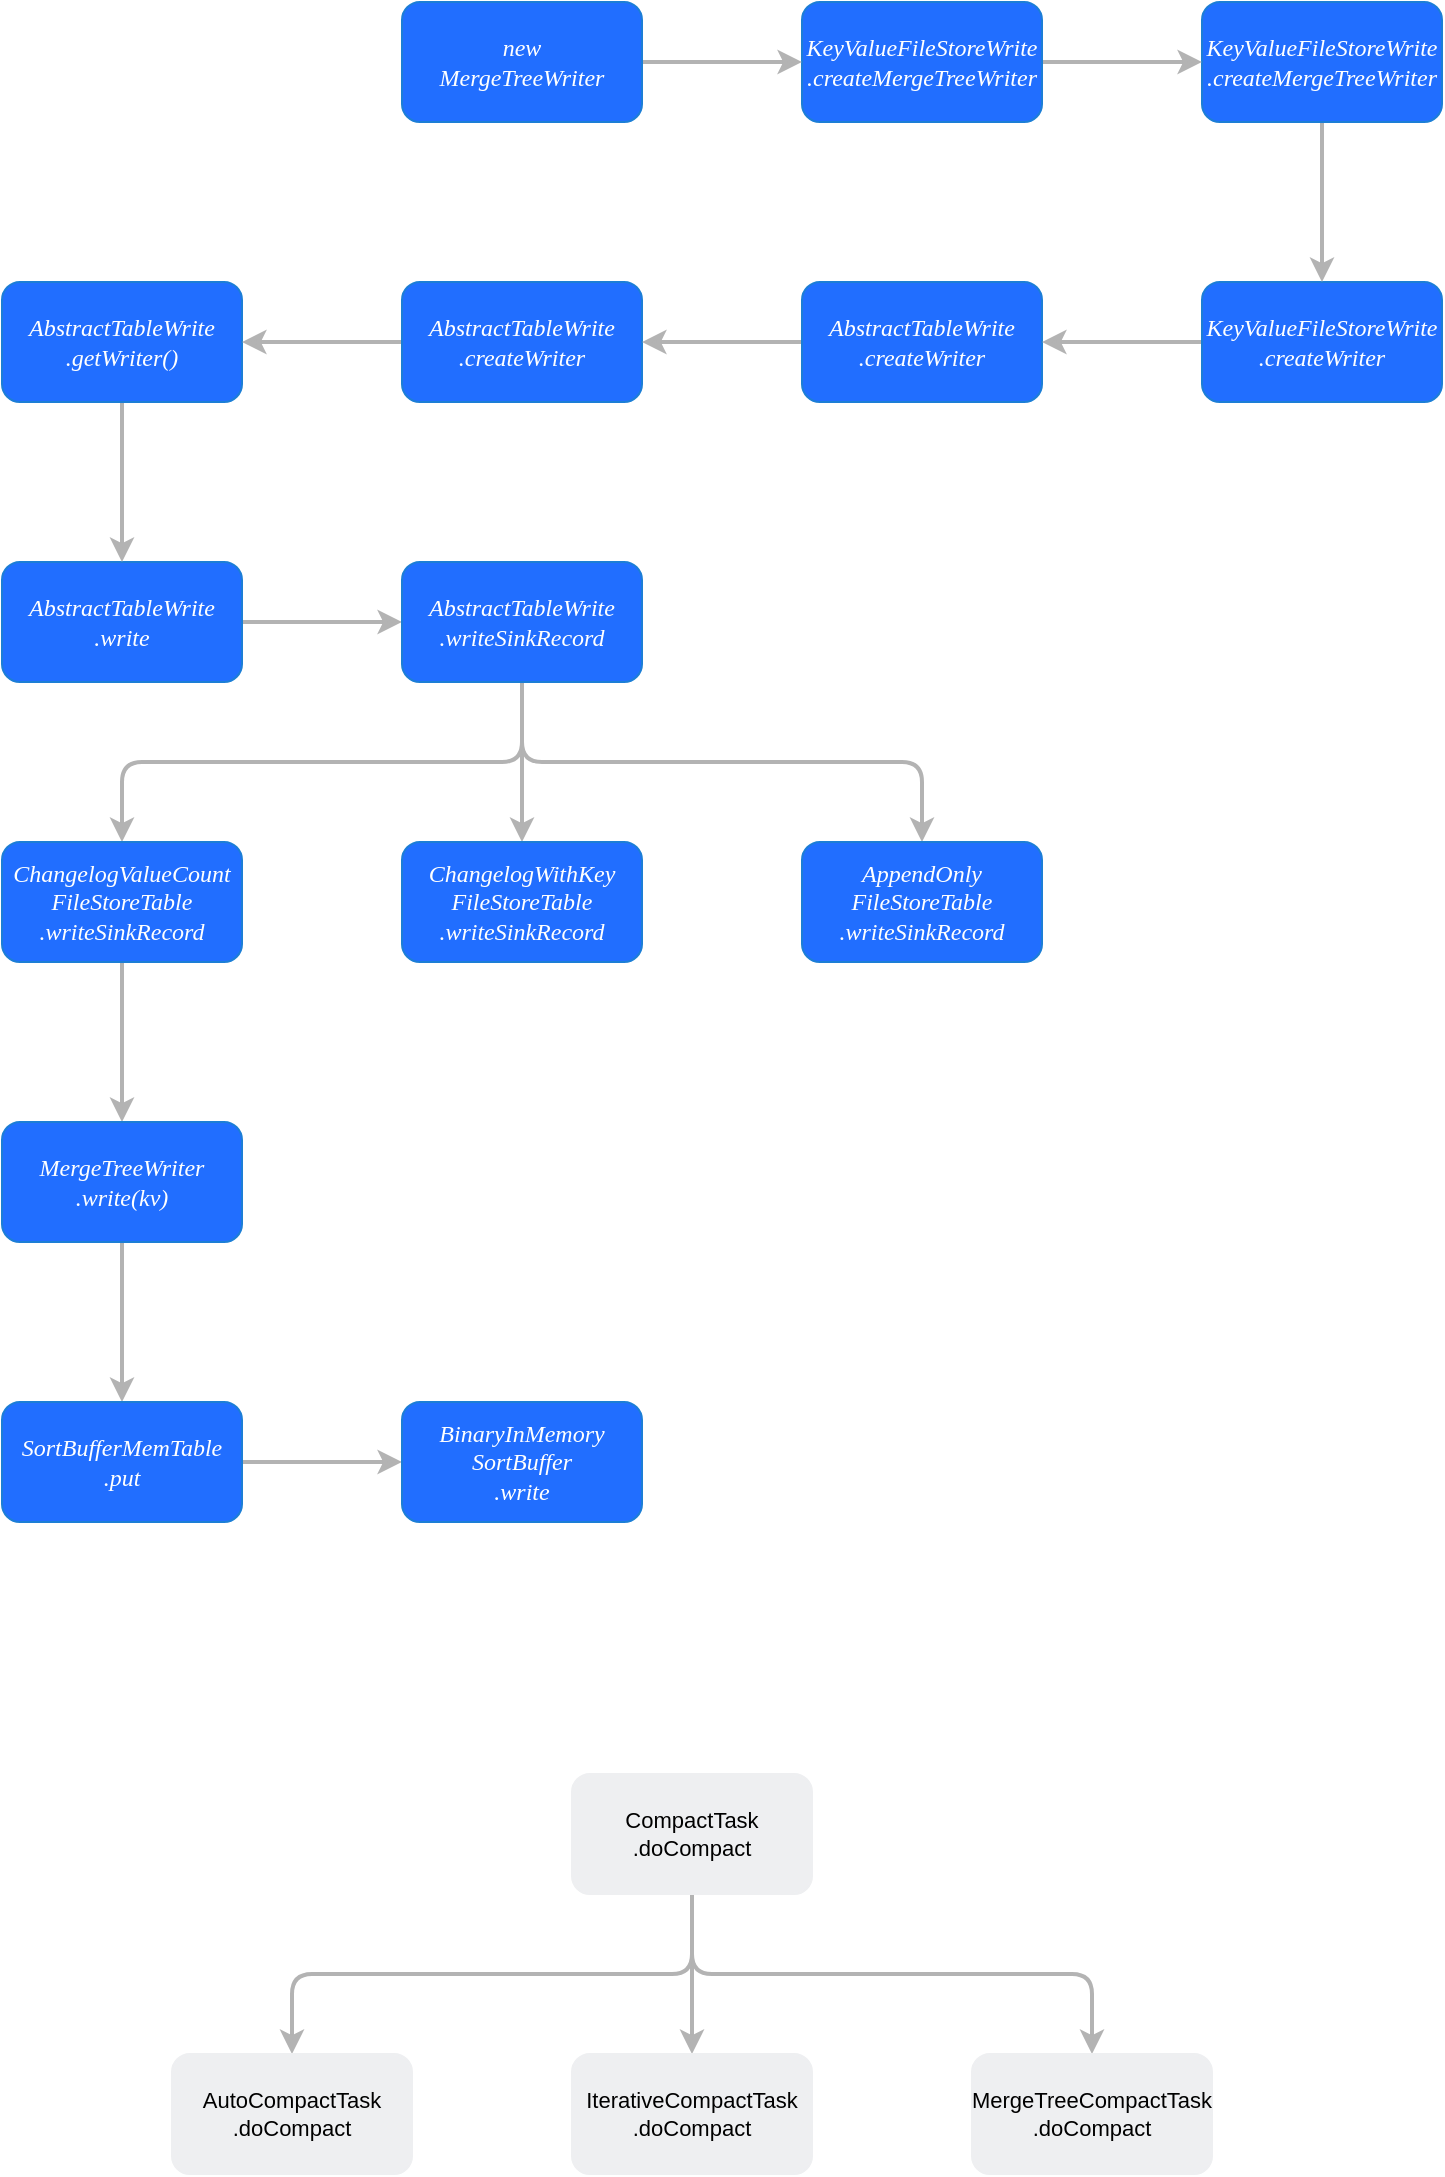 <mxfile version="20.4.2" type="github">
  <diagram id="SSZb4LGcScfZeePBLPw1" name="第 1 页">
    <mxGraphModel dx="1422" dy="762" grid="0" gridSize="10" guides="1" tooltips="1" connect="1" arrows="1" fold="1" page="1" pageScale="1" pageWidth="827" pageHeight="1169" math="0" shadow="0">
      <root>
        <mxCell id="0" />
        <mxCell id="1" parent="0" />
        <mxCell id="ybn0plZ0nBdsRySHem8g-25" value="" style="edgeStyle=orthogonalEdgeStyle;rounded=0;orthogonalLoop=1;jettySize=auto;html=1;strokeColor=#B3B3B3;strokeWidth=2;" edge="1" parent="1" source="ybn0plZ0nBdsRySHem8g-1" target="ybn0plZ0nBdsRySHem8g-24">
          <mxGeometry relative="1" as="geometry" />
        </mxCell>
        <mxCell id="ybn0plZ0nBdsRySHem8g-1" value="AbstractTableWrite&lt;br&gt;.write" style="rounded=1;whiteSpace=wrap;html=1;fillColor=#216EFF;strokeColor=#1C7ED6;fontColor=#FFFFFF;fontFamily=Comic Sans MS;fontStyle=2" vertex="1" parent="1">
          <mxGeometry x="40" y="302" width="120" height="60" as="geometry" />
        </mxCell>
        <mxCell id="ybn0plZ0nBdsRySHem8g-6" style="edgeStyle=orthogonalEdgeStyle;rounded=0;orthogonalLoop=1;jettySize=auto;html=1;exitX=0.5;exitY=1;exitDx=0;exitDy=0;entryX=0.5;entryY=0;entryDx=0;entryDy=0;strokeColor=#B3B3B3;strokeWidth=2;" edge="1" parent="1" source="ybn0plZ0nBdsRySHem8g-4" target="ybn0plZ0nBdsRySHem8g-1">
          <mxGeometry relative="1" as="geometry" />
        </mxCell>
        <mxCell id="ybn0plZ0nBdsRySHem8g-4" value="AbstractTableWrite&lt;br&gt;.getWriter()" style="rounded=1;whiteSpace=wrap;html=1;fillColor=#216EFF;strokeColor=#1C7ED6;fontColor=#FFFFFF;fontFamily=Comic Sans MS;fontStyle=2" vertex="1" parent="1">
          <mxGeometry x="40" y="162" width="120" height="60" as="geometry" />
        </mxCell>
        <mxCell id="ybn0plZ0nBdsRySHem8g-15" style="edgeStyle=orthogonalEdgeStyle;rounded=0;orthogonalLoop=1;jettySize=auto;html=1;exitX=0;exitY=0.5;exitDx=0;exitDy=0;entryX=1;entryY=0.5;entryDx=0;entryDy=0;strokeColor=#B3B3B3;strokeWidth=2;" edge="1" parent="1" source="ybn0plZ0nBdsRySHem8g-7" target="ybn0plZ0nBdsRySHem8g-4">
          <mxGeometry relative="1" as="geometry" />
        </mxCell>
        <mxCell id="ybn0plZ0nBdsRySHem8g-7" value="AbstractTableWrite&lt;br&gt;.createWriter" style="rounded=1;whiteSpace=wrap;html=1;fillColor=#216EFF;strokeColor=#1C7ED6;fontColor=#FFFFFF;fontFamily=Comic Sans MS;fontStyle=2" vertex="1" parent="1">
          <mxGeometry x="240" y="162" width="120" height="60" as="geometry" />
        </mxCell>
        <mxCell id="ybn0plZ0nBdsRySHem8g-14" style="edgeStyle=orthogonalEdgeStyle;rounded=0;orthogonalLoop=1;jettySize=auto;html=1;exitX=0;exitY=0.5;exitDx=0;exitDy=0;entryX=1;entryY=0.5;entryDx=0;entryDy=0;strokeColor=#B3B3B3;strokeWidth=2;" edge="1" parent="1" source="ybn0plZ0nBdsRySHem8g-9" target="ybn0plZ0nBdsRySHem8g-7">
          <mxGeometry relative="1" as="geometry" />
        </mxCell>
        <mxCell id="ybn0plZ0nBdsRySHem8g-9" value="AbstractTableWrite&lt;br&gt;.createWriter" style="rounded=1;whiteSpace=wrap;html=1;fillColor=#216EFF;strokeColor=#1C7ED6;fontColor=#FFFFFF;fontFamily=Comic Sans MS;fontStyle=2" vertex="1" parent="1">
          <mxGeometry x="440" y="162" width="120" height="60" as="geometry" />
        </mxCell>
        <mxCell id="ybn0plZ0nBdsRySHem8g-13" style="edgeStyle=orthogonalEdgeStyle;rounded=0;orthogonalLoop=1;jettySize=auto;html=1;exitX=0;exitY=0.5;exitDx=0;exitDy=0;entryX=1;entryY=0.5;entryDx=0;entryDy=0;strokeColor=#B3B3B3;strokeWidth=2;" edge="1" parent="1" source="ybn0plZ0nBdsRySHem8g-11" target="ybn0plZ0nBdsRySHem8g-9">
          <mxGeometry relative="1" as="geometry" />
        </mxCell>
        <mxCell id="ybn0plZ0nBdsRySHem8g-11" value="KeyValueFileStoreWrite&lt;br&gt;.createWriter" style="rounded=1;whiteSpace=wrap;html=1;fillColor=#216EFF;strokeColor=#1C7ED6;fontColor=#FFFFFF;fontFamily=Comic Sans MS;fontStyle=2" vertex="1" parent="1">
          <mxGeometry x="640" y="162" width="120" height="60" as="geometry" />
        </mxCell>
        <mxCell id="ybn0plZ0nBdsRySHem8g-26" style="edgeStyle=orthogonalEdgeStyle;shape=connector;rounded=0;orthogonalLoop=1;jettySize=auto;html=1;exitX=0.5;exitY=1;exitDx=0;exitDy=0;entryX=0.5;entryY=0;entryDx=0;entryDy=0;labelBackgroundColor=default;strokeColor=#B3B3B3;strokeWidth=2;fontFamily=Helvetica;fontSize=11;fontColor=default;endArrow=classic;" edge="1" parent="1" source="ybn0plZ0nBdsRySHem8g-16" target="ybn0plZ0nBdsRySHem8g-11">
          <mxGeometry relative="1" as="geometry" />
        </mxCell>
        <mxCell id="ybn0plZ0nBdsRySHem8g-16" value="KeyValueFileStoreWrite&lt;br&gt;.createMergeTreeWriter" style="rounded=1;whiteSpace=wrap;html=1;fillColor=#216EFF;strokeColor=#1C7ED6;fontColor=#FFFFFF;fontFamily=Comic Sans MS;fontStyle=2" vertex="1" parent="1">
          <mxGeometry x="640" y="22" width="120" height="60" as="geometry" />
        </mxCell>
        <mxCell id="ybn0plZ0nBdsRySHem8g-23" style="edgeStyle=orthogonalEdgeStyle;rounded=0;orthogonalLoop=1;jettySize=auto;html=1;exitX=1;exitY=0.5;exitDx=0;exitDy=0;entryX=0;entryY=0.5;entryDx=0;entryDy=0;strokeColor=#B3B3B3;strokeWidth=2;" edge="1" parent="1" source="ybn0plZ0nBdsRySHem8g-18" target="ybn0plZ0nBdsRySHem8g-16">
          <mxGeometry relative="1" as="geometry" />
        </mxCell>
        <mxCell id="ybn0plZ0nBdsRySHem8g-18" value="KeyValueFileStoreWrite&lt;br&gt;.createMergeTreeWriter" style="rounded=1;whiteSpace=wrap;html=1;fillColor=#216EFF;strokeColor=#1C7ED6;fontColor=#FFFFFF;fontFamily=Comic Sans MS;fontStyle=2" vertex="1" parent="1">
          <mxGeometry x="440" y="22" width="120" height="60" as="geometry" />
        </mxCell>
        <mxCell id="ybn0plZ0nBdsRySHem8g-22" style="edgeStyle=orthogonalEdgeStyle;rounded=0;orthogonalLoop=1;jettySize=auto;html=1;exitX=1;exitY=0.5;exitDx=0;exitDy=0;entryX=0;entryY=0.5;entryDx=0;entryDy=0;strokeColor=#B3B3B3;strokeWidth=2;" edge="1" parent="1" source="ybn0plZ0nBdsRySHem8g-20" target="ybn0plZ0nBdsRySHem8g-18">
          <mxGeometry relative="1" as="geometry" />
        </mxCell>
        <mxCell id="ybn0plZ0nBdsRySHem8g-20" value="new &lt;br&gt;MergeTreeWriter" style="rounded=1;whiteSpace=wrap;html=1;fillColor=#216EFF;strokeColor=#1C7ED6;fontColor=#FFFFFF;fontFamily=Comic Sans MS;fontStyle=2" vertex="1" parent="1">
          <mxGeometry x="240" y="22" width="120" height="60" as="geometry" />
        </mxCell>
        <mxCell id="ybn0plZ0nBdsRySHem8g-28" value="" style="edgeStyle=orthogonalEdgeStyle;shape=connector;rounded=0;orthogonalLoop=1;jettySize=auto;html=1;labelBackgroundColor=default;strokeColor=#B3B3B3;strokeWidth=2;fontFamily=Helvetica;fontSize=11;fontColor=default;endArrow=classic;" edge="1" parent="1" source="ybn0plZ0nBdsRySHem8g-24" target="ybn0plZ0nBdsRySHem8g-27">
          <mxGeometry relative="1" as="geometry" />
        </mxCell>
        <mxCell id="ybn0plZ0nBdsRySHem8g-33" style="edgeStyle=orthogonalEdgeStyle;shape=connector;rounded=1;orthogonalLoop=1;jettySize=auto;html=1;exitX=0.5;exitY=1;exitDx=0;exitDy=0;entryX=0.5;entryY=0;entryDx=0;entryDy=0;labelBackgroundColor=default;strokeColor=#B3B3B3;strokeWidth=2;fontFamily=Helvetica;fontSize=11;fontColor=default;endArrow=classic;" edge="1" parent="1" source="ybn0plZ0nBdsRySHem8g-24" target="ybn0plZ0nBdsRySHem8g-29">
          <mxGeometry relative="1" as="geometry" />
        </mxCell>
        <mxCell id="ybn0plZ0nBdsRySHem8g-34" style="edgeStyle=orthogonalEdgeStyle;shape=connector;rounded=1;orthogonalLoop=1;jettySize=auto;html=1;exitX=0.5;exitY=1;exitDx=0;exitDy=0;labelBackgroundColor=default;strokeColor=#B3B3B3;strokeWidth=2;fontFamily=Helvetica;fontSize=11;fontColor=default;endArrow=classic;" edge="1" parent="1" source="ybn0plZ0nBdsRySHem8g-24" target="ybn0plZ0nBdsRySHem8g-31">
          <mxGeometry relative="1" as="geometry" />
        </mxCell>
        <mxCell id="ybn0plZ0nBdsRySHem8g-24" value="AbstractTableWrite&lt;br&gt;.writeSinkRecord" style="rounded=1;whiteSpace=wrap;html=1;fillColor=#216EFF;strokeColor=#1C7ED6;fontColor=#FFFFFF;fontFamily=Comic Sans MS;fontStyle=2" vertex="1" parent="1">
          <mxGeometry x="240" y="302" width="120" height="60" as="geometry" />
        </mxCell>
        <mxCell id="ybn0plZ0nBdsRySHem8g-27" value="ChangelogWithKey&lt;br&gt;FileStoreTable&lt;br&gt;.writeSinkRecord" style="rounded=1;whiteSpace=wrap;html=1;fillColor=#216EFF;strokeColor=#1C7ED6;fontColor=#FFFFFF;fontFamily=Comic Sans MS;fontStyle=2" vertex="1" parent="1">
          <mxGeometry x="240" y="442" width="120" height="60" as="geometry" />
        </mxCell>
        <mxCell id="ybn0plZ0nBdsRySHem8g-36" value="" style="edgeStyle=orthogonalEdgeStyle;shape=connector;rounded=0;orthogonalLoop=1;jettySize=auto;html=1;labelBackgroundColor=default;strokeColor=#B3B3B3;strokeWidth=2;fontFamily=Helvetica;fontSize=11;fontColor=default;endArrow=classic;" edge="1" parent="1" source="ybn0plZ0nBdsRySHem8g-29" target="ybn0plZ0nBdsRySHem8g-35">
          <mxGeometry relative="1" as="geometry" />
        </mxCell>
        <mxCell id="ybn0plZ0nBdsRySHem8g-29" value="ChangelogValueCount&lt;br&gt;FileStoreTable&lt;br&gt;.writeSinkRecord" style="rounded=1;whiteSpace=wrap;html=1;fillColor=#216EFF;strokeColor=#1C7ED6;fontColor=#FFFFFF;fontFamily=Comic Sans MS;fontStyle=2" vertex="1" parent="1">
          <mxGeometry x="40" y="442" width="120" height="60" as="geometry" />
        </mxCell>
        <mxCell id="ybn0plZ0nBdsRySHem8g-31" value="AppendOnly&lt;br&gt;FileStoreTable&lt;br&gt;.writeSinkRecord" style="rounded=1;whiteSpace=wrap;html=1;fillColor=#216EFF;strokeColor=#1C7ED6;fontColor=#FFFFFF;fontFamily=Comic Sans MS;fontStyle=2" vertex="1" parent="1">
          <mxGeometry x="440" y="442" width="120" height="60" as="geometry" />
        </mxCell>
        <mxCell id="ybn0plZ0nBdsRySHem8g-38" value="" style="edgeStyle=orthogonalEdgeStyle;shape=connector;rounded=0;orthogonalLoop=1;jettySize=auto;html=1;labelBackgroundColor=default;strokeColor=#B3B3B3;strokeWidth=2;fontFamily=Helvetica;fontSize=11;fontColor=default;endArrow=classic;" edge="1" parent="1" source="ybn0plZ0nBdsRySHem8g-35" target="ybn0plZ0nBdsRySHem8g-37">
          <mxGeometry relative="1" as="geometry" />
        </mxCell>
        <mxCell id="ybn0plZ0nBdsRySHem8g-35" value="MergeTreeWriter&lt;br&gt;.write(kv)" style="rounded=1;whiteSpace=wrap;html=1;fillColor=#216EFF;strokeColor=#1C7ED6;fontColor=#FFFFFF;fontFamily=Comic Sans MS;fontStyle=2" vertex="1" parent="1">
          <mxGeometry x="40" y="582" width="120" height="60" as="geometry" />
        </mxCell>
        <mxCell id="ybn0plZ0nBdsRySHem8g-51" value="" style="edgeStyle=orthogonalEdgeStyle;shape=connector;rounded=0;orthogonalLoop=1;jettySize=auto;html=1;labelBackgroundColor=default;strokeColor=#B3B3B3;strokeWidth=2;fontFamily=Helvetica;fontSize=11;fontColor=#000000;endArrow=classic;" edge="1" parent="1" source="ybn0plZ0nBdsRySHem8g-37" target="ybn0plZ0nBdsRySHem8g-50">
          <mxGeometry relative="1" as="geometry" />
        </mxCell>
        <mxCell id="ybn0plZ0nBdsRySHem8g-37" value="SortBufferMemTable&lt;br&gt;.put" style="rounded=1;whiteSpace=wrap;html=1;fillColor=#216EFF;strokeColor=#1C7ED6;fontColor=#FFFFFF;fontFamily=Comic Sans MS;fontStyle=2" vertex="1" parent="1">
          <mxGeometry x="40" y="722" width="120" height="60" as="geometry" />
        </mxCell>
        <mxCell id="ybn0plZ0nBdsRySHem8g-41" value="" style="edgeStyle=orthogonalEdgeStyle;shape=connector;rounded=0;orthogonalLoop=1;jettySize=auto;html=1;labelBackgroundColor=default;strokeColor=#B3B3B3;strokeWidth=2;fontFamily=Helvetica;fontSize=11;fontColor=#000000;endArrow=classic;" edge="1" parent="1" source="ybn0plZ0nBdsRySHem8g-39" target="ybn0plZ0nBdsRySHem8g-40">
          <mxGeometry relative="1" as="geometry" />
        </mxCell>
        <mxCell id="ybn0plZ0nBdsRySHem8g-46" style="edgeStyle=orthogonalEdgeStyle;shape=connector;rounded=1;orthogonalLoop=1;jettySize=auto;html=1;exitX=0.5;exitY=1;exitDx=0;exitDy=0;entryX=0.5;entryY=0;entryDx=0;entryDy=0;labelBackgroundColor=default;strokeColor=#B3B3B3;strokeWidth=2;fontFamily=Helvetica;fontSize=11;fontColor=#000000;endArrow=classic;" edge="1" parent="1" source="ybn0plZ0nBdsRySHem8g-39" target="ybn0plZ0nBdsRySHem8g-42">
          <mxGeometry relative="1" as="geometry" />
        </mxCell>
        <mxCell id="ybn0plZ0nBdsRySHem8g-47" style="edgeStyle=orthogonalEdgeStyle;shape=connector;rounded=1;orthogonalLoop=1;jettySize=auto;html=1;exitX=0.5;exitY=1;exitDx=0;exitDy=0;labelBackgroundColor=default;strokeColor=#B3B3B3;strokeWidth=2;fontFamily=Helvetica;fontSize=11;fontColor=#000000;endArrow=classic;" edge="1" parent="1" source="ybn0plZ0nBdsRySHem8g-39" target="ybn0plZ0nBdsRySHem8g-44">
          <mxGeometry relative="1" as="geometry" />
        </mxCell>
        <mxCell id="ybn0plZ0nBdsRySHem8g-39" value="&lt;font&gt;CompactTask&lt;br&gt;.doCompact&lt;br&gt;&lt;/font&gt;" style="rounded=1;whiteSpace=wrap;html=1;strokeColor=#EEEFF1;fontFamily=Helvetica;fontSize=11;fontColor=#000000;fillColor=#EEEFF1;" vertex="1" parent="1">
          <mxGeometry x="325" y="908" width="120" height="60" as="geometry" />
        </mxCell>
        <mxCell id="ybn0plZ0nBdsRySHem8g-40" value="&lt;font&gt;IterativeCompactTask&lt;br&gt;.doCompact&lt;br&gt;&lt;/font&gt;" style="rounded=1;whiteSpace=wrap;html=1;strokeColor=#EEEFF1;fontFamily=Helvetica;fontSize=11;fontColor=#000000;fillColor=#EEEFF1;" vertex="1" parent="1">
          <mxGeometry x="325" y="1048" width="120" height="60" as="geometry" />
        </mxCell>
        <mxCell id="ybn0plZ0nBdsRySHem8g-42" value="&lt;font&gt;AutoCompactTask&lt;br&gt;.doCompact&lt;br&gt;&lt;/font&gt;" style="rounded=1;whiteSpace=wrap;html=1;strokeColor=#EEEFF1;fontFamily=Helvetica;fontSize=11;fontColor=#000000;fillColor=#EEEFF1;" vertex="1" parent="1">
          <mxGeometry x="125" y="1048" width="120" height="60" as="geometry" />
        </mxCell>
        <mxCell id="ybn0plZ0nBdsRySHem8g-44" value="&lt;font&gt;MergeTreeCompactTask&lt;br&gt;.doCompact&lt;br&gt;&lt;/font&gt;" style="rounded=1;whiteSpace=wrap;html=1;strokeColor=#EEEFF1;fontFamily=Helvetica;fontSize=11;fontColor=#000000;fillColor=#EEEFF1;" vertex="1" parent="1">
          <mxGeometry x="525" y="1048" width="120" height="60" as="geometry" />
        </mxCell>
        <mxCell id="ybn0plZ0nBdsRySHem8g-50" value="BinaryInMemory&lt;br&gt;SortBuffer&lt;br&gt;.write" style="rounded=1;whiteSpace=wrap;html=1;fillColor=#216EFF;strokeColor=#1C7ED6;fontColor=#FFFFFF;fontFamily=Comic Sans MS;fontStyle=2" vertex="1" parent="1">
          <mxGeometry x="240" y="722" width="120" height="60" as="geometry" />
        </mxCell>
      </root>
    </mxGraphModel>
  </diagram>
</mxfile>
